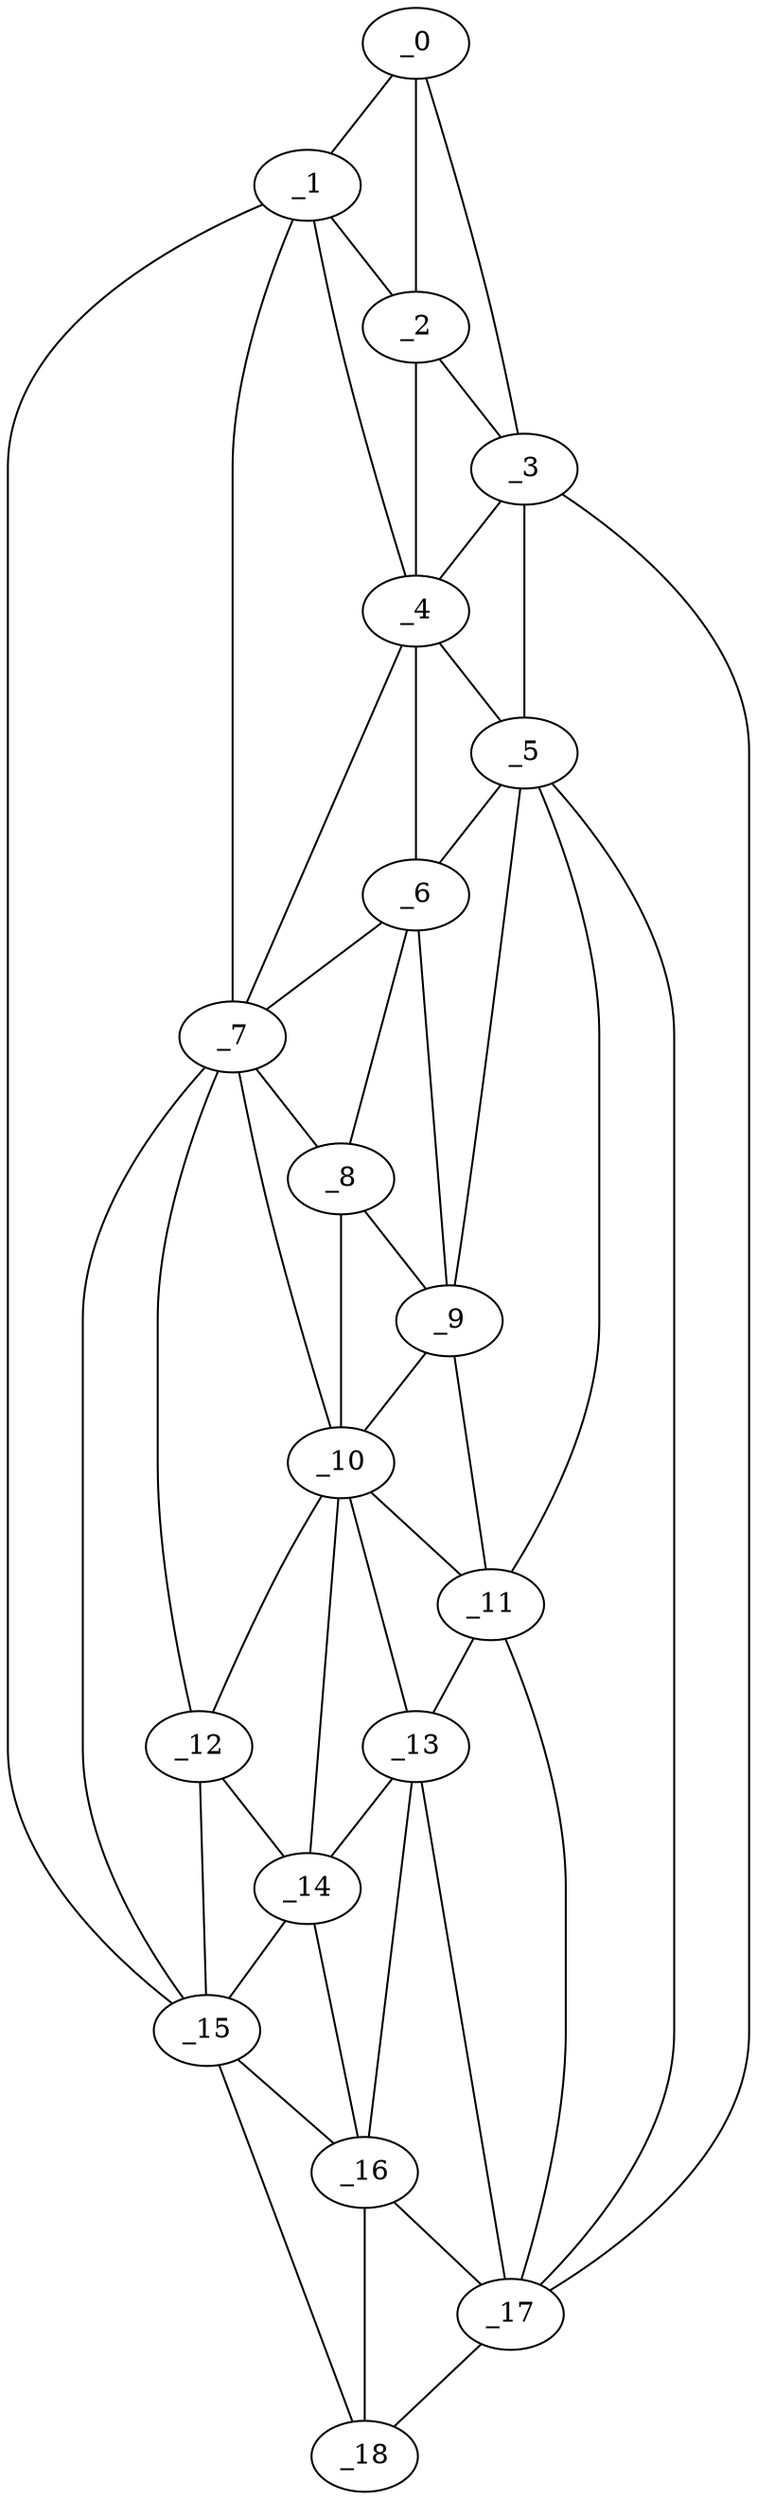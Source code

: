 graph "obj67__205.gxl" {
	_0	 [x=4,
		y=52];
	_1	 [x=4,
		y=67];
	_0 -- _1	 [valence=1];
	_2	 [x=15,
		y=48];
	_0 -- _2	 [valence=2];
	_3	 [x=17,
		y=43];
	_0 -- _3	 [valence=1];
	_1 -- _2	 [valence=1];
	_4	 [x=42,
		y=52];
	_1 -- _4	 [valence=2];
	_7	 [x=71,
		y=78];
	_1 -- _7	 [valence=2];
	_15	 [x=113,
		y=85];
	_1 -- _15	 [valence=1];
	_2 -- _3	 [valence=1];
	_2 -- _4	 [valence=2];
	_3 -- _4	 [valence=2];
	_5	 [x=49,
		y=50];
	_3 -- _5	 [valence=2];
	_17	 [x=124,
		y=61];
	_3 -- _17	 [valence=1];
	_4 -- _5	 [valence=1];
	_6	 [x=55,
		y=56];
	_4 -- _6	 [valence=2];
	_4 -- _7	 [valence=1];
	_5 -- _6	 [valence=2];
	_9	 [x=74,
		y=60];
	_5 -- _9	 [valence=2];
	_11	 [x=93,
		y=58];
	_5 -- _11	 [valence=2];
	_5 -- _17	 [valence=1];
	_6 -- _7	 [valence=1];
	_8	 [x=73,
		y=68];
	_6 -- _8	 [valence=2];
	_6 -- _9	 [valence=2];
	_7 -- _8	 [valence=2];
	_10	 [x=92,
		y=71];
	_7 -- _10	 [valence=2];
	_12	 [x=96,
		y=82];
	_7 -- _12	 [valence=1];
	_7 -- _15	 [valence=2];
	_8 -- _9	 [valence=2];
	_8 -- _10	 [valence=2];
	_9 -- _10	 [valence=2];
	_9 -- _11	 [valence=1];
	_10 -- _11	 [valence=2];
	_10 -- _12	 [valence=2];
	_13	 [x=107,
		y=60];
	_10 -- _13	 [valence=2];
	_14	 [x=112,
		y=74];
	_10 -- _14	 [valence=1];
	_11 -- _13	 [valence=2];
	_11 -- _17	 [valence=2];
	_12 -- _14	 [valence=2];
	_12 -- _15	 [valence=1];
	_13 -- _14	 [valence=1];
	_16	 [x=117,
		y=72];
	_13 -- _16	 [valence=2];
	_13 -- _17	 [valence=2];
	_14 -- _15	 [valence=1];
	_14 -- _16	 [valence=2];
	_15 -- _16	 [valence=1];
	_18	 [x=125,
		y=76];
	_15 -- _18	 [valence=1];
	_16 -- _17	 [valence=2];
	_16 -- _18	 [valence=2];
	_17 -- _18	 [valence=1];
}
